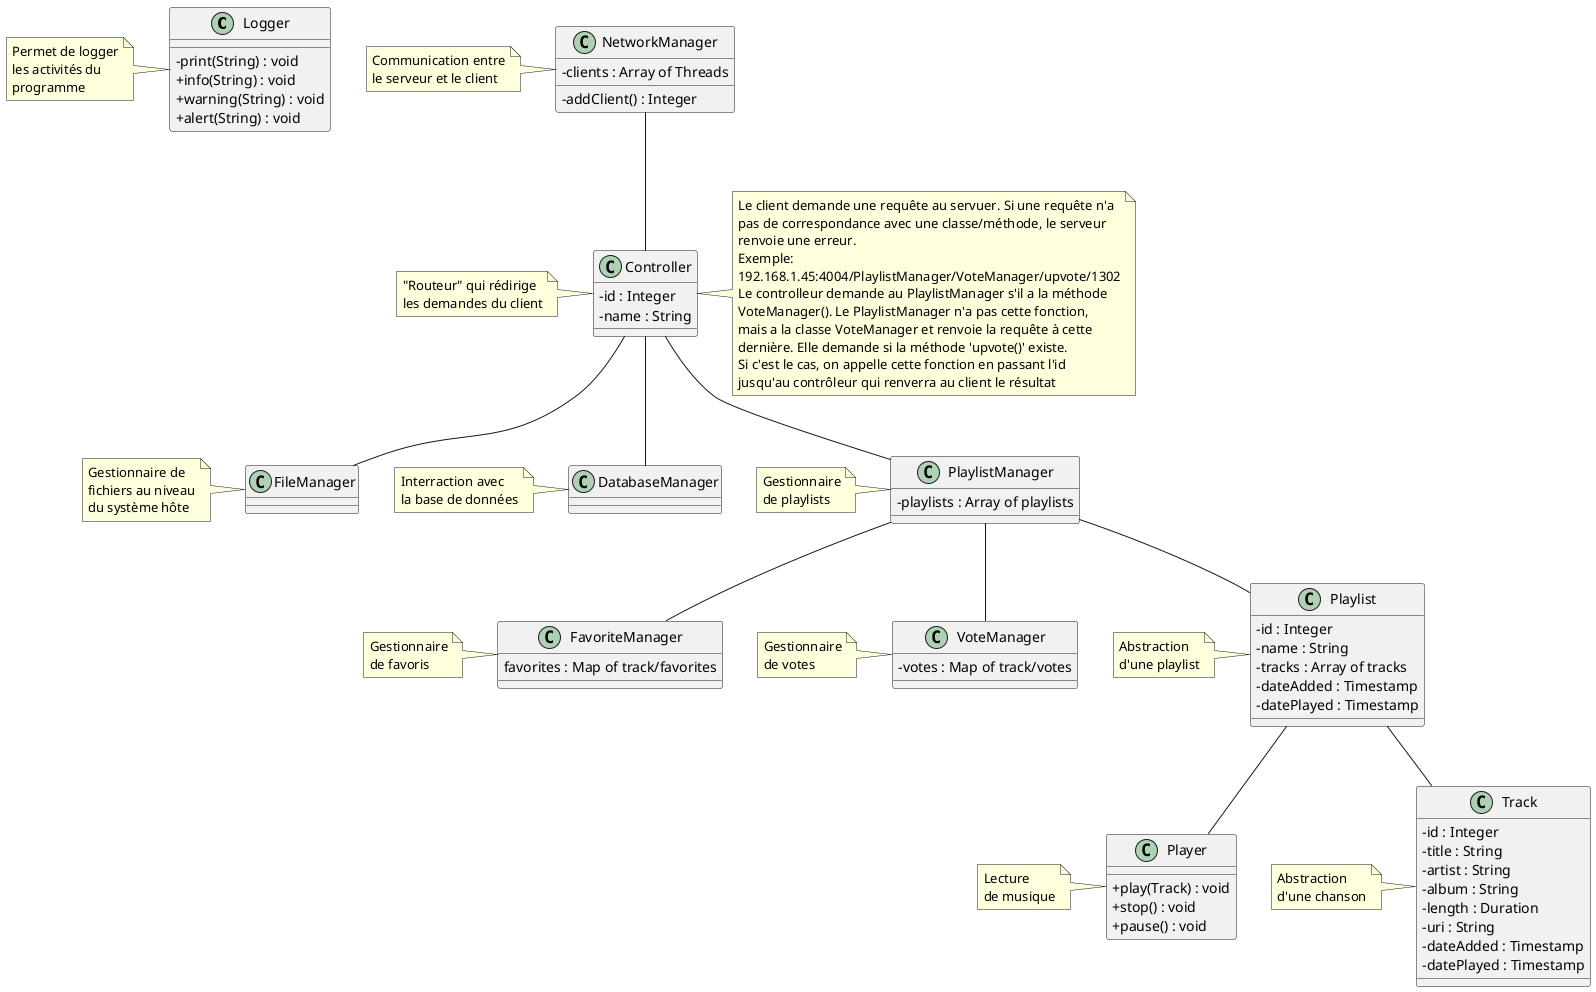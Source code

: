 @startuml

skinparam classAttributeIconSize 0

class Logger {
    -print(String) : void
    +info(String) : void
    +warning(String) : void
    +alert(String) : void
}

class NetworkManager {
    -clients : Array of Threads

    -addClient() : Integer

}

class Controller {
    -id : Integer
    -name : String
}

class FileManager {

}

class DatabaseManager {

}

class PlaylistManager {
    -playlists : Array of playlists
}

class FavoriteManager {
    favorites : Map of track/favorites
}

class VoteManager {
    -votes : Map of track/votes
}

class Playlist {
    -id : Integer
    -name : String
    -tracks : Array of tracks
    -dateAdded : Timestamp
    -datePlayed : Timestamp
}

class Player {
    +play(Track) : void
    +stop() : void
    +pause() : void
}

class Track {
    -id : Integer
    -title : String
    -artist : String
    -album : String
    -length : Duration
    -uri : String
    -dateAdded : Timestamp
    -datePlayed : Timestamp
}

NetworkManager -- Controller

Controller -- FileManager
Controller -- DatabaseManager
Controller -- PlaylistManager

PlaylistManager -- FavoriteManager
PlaylistManager -- VoteManager
PlaylistManager -- Playlist

Playlist -- Player
Playlist -- Track

note left of Logger
    Permet de logger
    les activités du
    programme
endnote

note left of NetworkManager
    Communication entre
    le serveur et le client
endnote

note left of Controller
    "Routeur" qui rédirige
    les demandes du client
endnote

note  right of Controller
    Le client demande une requête au servuer. Si une requête n'a
    pas de correspondance avec une classe/méthode, le serveur
    renvoie une erreur.
    Exemple:
    192.168.1.45:4004/PlaylistManager/VoteManager/upvote/1302
    Le controlleur demande au PlaylistManager s'il a la méthode
    VoteManager(). Le PlaylistManager n'a pas cette fonction,
    mais a la classe VoteManager et renvoie la requête à cette
    dernière. Elle demande si la méthode 'upvote()' existe.
    Si c'est le cas, on appelle cette fonction en passant l'id
    '1302' en paramètre à la fonction. Son résultat est retourné
    jusqu'au contrôleur qui renverra au client le résultat
endnote

note left of FileManager
    Gestionnaire de
    fichiers au niveau
    du système hôte
endnote

note left of DatabaseManager
    Interraction avec
    la base de données
endnote

note left of PlaylistManager
    Gestionnaire
    de playlists
endnote

note left of FavoriteManager
    Gestionnaire
    de favoris
endnote

note left of VoteManager
    Gestionnaire
    de votes
endnote

note left of Playlist
    Abstraction
    d'une playlist
endnote

note left of Player
    Lecture
    de musique
endnote

note left of Track
    Abstraction
    d'une chanson
endnote

@enduml
